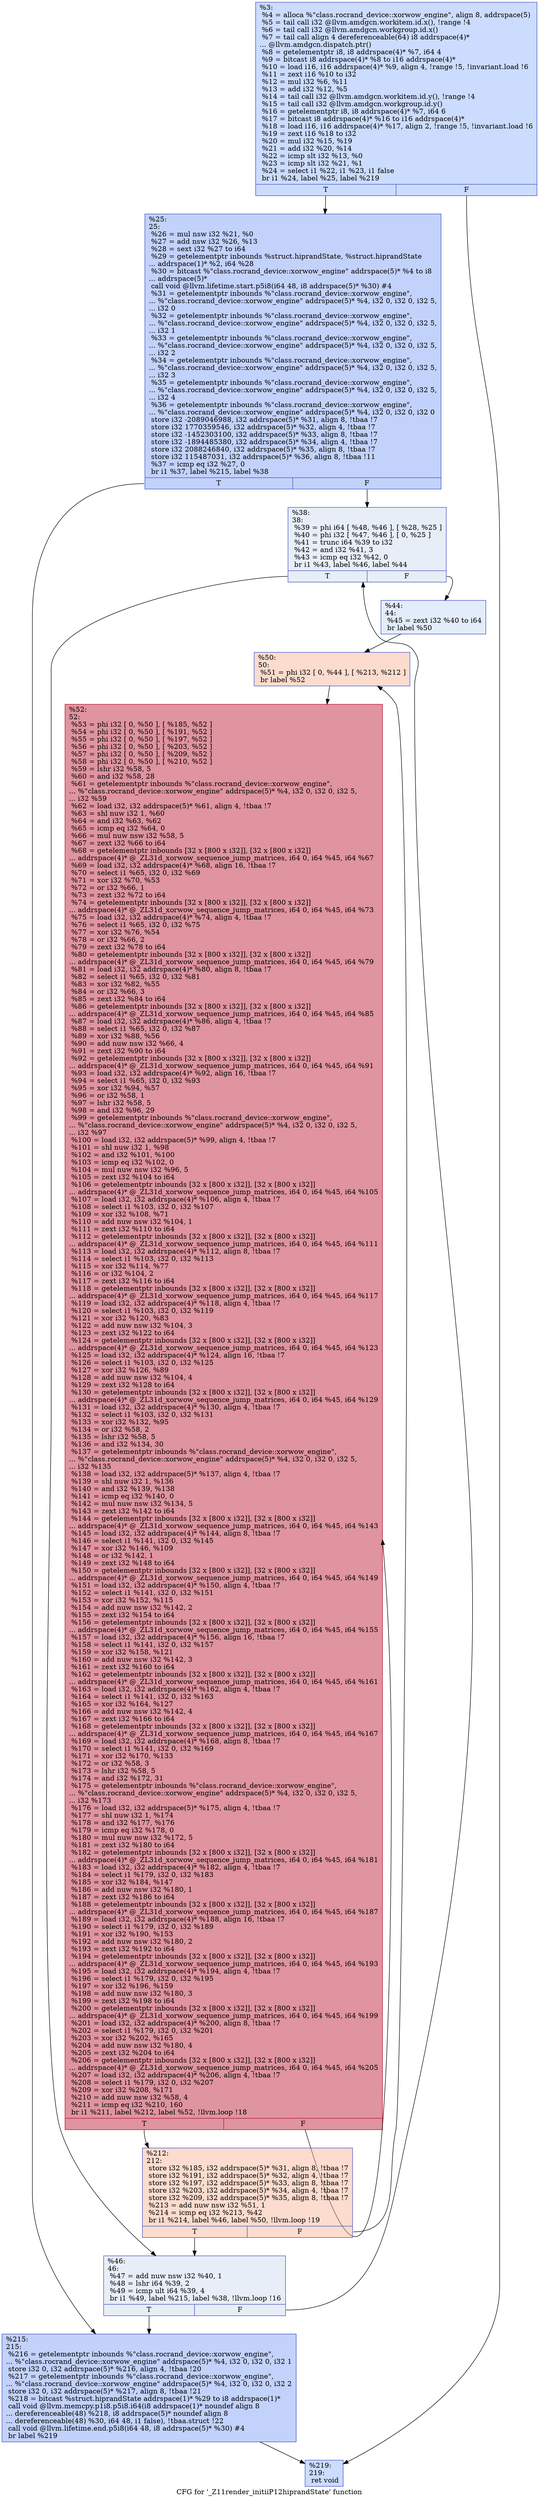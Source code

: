 digraph "CFG for '_Z11render_initiiP12hiprandState' function" {
	label="CFG for '_Z11render_initiiP12hiprandState' function";

	Node0x62d5a40 [shape=record,color="#3d50c3ff", style=filled, fillcolor="#8caffe70",label="{%3:\l  %4 = alloca %\"class.rocrand_device::xorwow_engine\", align 8, addrspace(5)\l  %5 = tail call i32 @llvm.amdgcn.workitem.id.x(), !range !4\l  %6 = tail call i32 @llvm.amdgcn.workgroup.id.x()\l  %7 = tail call align 4 dereferenceable(64) i8 addrspace(4)*\l... @llvm.amdgcn.dispatch.ptr()\l  %8 = getelementptr i8, i8 addrspace(4)* %7, i64 4\l  %9 = bitcast i8 addrspace(4)* %8 to i16 addrspace(4)*\l  %10 = load i16, i16 addrspace(4)* %9, align 4, !range !5, !invariant.load !6\l  %11 = zext i16 %10 to i32\l  %12 = mul i32 %6, %11\l  %13 = add i32 %12, %5\l  %14 = tail call i32 @llvm.amdgcn.workitem.id.y(), !range !4\l  %15 = tail call i32 @llvm.amdgcn.workgroup.id.y()\l  %16 = getelementptr i8, i8 addrspace(4)* %7, i64 6\l  %17 = bitcast i8 addrspace(4)* %16 to i16 addrspace(4)*\l  %18 = load i16, i16 addrspace(4)* %17, align 2, !range !5, !invariant.load !6\l  %19 = zext i16 %18 to i32\l  %20 = mul i32 %15, %19\l  %21 = add i32 %20, %14\l  %22 = icmp slt i32 %13, %0\l  %23 = icmp slt i32 %21, %1\l  %24 = select i1 %22, i1 %23, i1 false\l  br i1 %24, label %25, label %219\l|{<s0>T|<s1>F}}"];
	Node0x62d5a40:s0 -> Node0x62dc8b0;
	Node0x62d5a40:s1 -> Node0x62dc940;
	Node0x62dc8b0 [shape=record,color="#3d50c3ff", style=filled, fillcolor="#779af770",label="{%25:\l25:                                               \l  %26 = mul nsw i32 %21, %0\l  %27 = add nsw i32 %26, %13\l  %28 = sext i32 %27 to i64\l  %29 = getelementptr inbounds %struct.hiprandState, %struct.hiprandState\l... addrspace(1)* %2, i64 %28\l  %30 = bitcast %\"class.rocrand_device::xorwow_engine\" addrspace(5)* %4 to i8\l... addrspace(5)*\l  call void @llvm.lifetime.start.p5i8(i64 48, i8 addrspace(5)* %30) #4\l  %31 = getelementptr inbounds %\"class.rocrand_device::xorwow_engine\",\l... %\"class.rocrand_device::xorwow_engine\" addrspace(5)* %4, i32 0, i32 0, i32 5,\l... i32 0\l  %32 = getelementptr inbounds %\"class.rocrand_device::xorwow_engine\",\l... %\"class.rocrand_device::xorwow_engine\" addrspace(5)* %4, i32 0, i32 0, i32 5,\l... i32 1\l  %33 = getelementptr inbounds %\"class.rocrand_device::xorwow_engine\",\l... %\"class.rocrand_device::xorwow_engine\" addrspace(5)* %4, i32 0, i32 0, i32 5,\l... i32 2\l  %34 = getelementptr inbounds %\"class.rocrand_device::xorwow_engine\",\l... %\"class.rocrand_device::xorwow_engine\" addrspace(5)* %4, i32 0, i32 0, i32 5,\l... i32 3\l  %35 = getelementptr inbounds %\"class.rocrand_device::xorwow_engine\",\l... %\"class.rocrand_device::xorwow_engine\" addrspace(5)* %4, i32 0, i32 0, i32 5,\l... i32 4\l  %36 = getelementptr inbounds %\"class.rocrand_device::xorwow_engine\",\l... %\"class.rocrand_device::xorwow_engine\" addrspace(5)* %4, i32 0, i32 0, i32 0\l  store i32 -2089046988, i32 addrspace(5)* %31, align 8, !tbaa !7\l  store i32 1770359546, i32 addrspace(5)* %32, align 4, !tbaa !7\l  store i32 -1452303100, i32 addrspace(5)* %33, align 8, !tbaa !7\l  store i32 -1894485380, i32 addrspace(5)* %34, align 4, !tbaa !7\l  store i32 2088246840, i32 addrspace(5)* %35, align 8, !tbaa !7\l  store i32 115487031, i32 addrspace(5)* %36, align 8, !tbaa !11\l  %37 = icmp eq i32 %27, 0\l  br i1 %37, label %215, label %38\l|{<s0>T|<s1>F}}"];
	Node0x62dc8b0:s0 -> Node0x62de410;
	Node0x62dc8b0:s1 -> Node0x62de4a0;
	Node0x62de4a0 [shape=record,color="#3d50c3ff", style=filled, fillcolor="#cbd8ee70",label="{%38:\l38:                                               \l  %39 = phi i64 [ %48, %46 ], [ %28, %25 ]\l  %40 = phi i32 [ %47, %46 ], [ 0, %25 ]\l  %41 = trunc i64 %39 to i32\l  %42 = and i32 %41, 3\l  %43 = icmp eq i32 %42, 0\l  br i1 %43, label %46, label %44\l|{<s0>T|<s1>F}}"];
	Node0x62de4a0:s0 -> Node0x62de5e0;
	Node0x62de4a0:s1 -> Node0x62de9d0;
	Node0x62de9d0 [shape=record,color="#3d50c3ff", style=filled, fillcolor="#bfd3f670",label="{%44:\l44:                                               \l  %45 = zext i32 %40 to i64\l  br label %50\l}"];
	Node0x62de9d0 -> Node0x62deb80;
	Node0x62de5e0 [shape=record,color="#3d50c3ff", style=filled, fillcolor="#cbd8ee70",label="{%46:\l46:                                               \l  %47 = add nuw nsw i32 %40, 1\l  %48 = lshr i64 %39, 2\l  %49 = icmp ult i64 %39, 4\l  br i1 %49, label %215, label %38, !llvm.loop !16\l|{<s0>T|<s1>F}}"];
	Node0x62de5e0:s0 -> Node0x62de410;
	Node0x62de5e0:s1 -> Node0x62de4a0;
	Node0x62deb80 [shape=record,color="#3d50c3ff", style=filled, fillcolor="#f7af9170",label="{%50:\l50:                                               \l  %51 = phi i32 [ 0, %44 ], [ %213, %212 ]\l  br label %52\l}"];
	Node0x62deb80 -> Node0x62df060;
	Node0x62df060 [shape=record,color="#b70d28ff", style=filled, fillcolor="#b70d2870",label="{%52:\l52:                                               \l  %53 = phi i32 [ 0, %50 ], [ %185, %52 ]\l  %54 = phi i32 [ 0, %50 ], [ %191, %52 ]\l  %55 = phi i32 [ 0, %50 ], [ %197, %52 ]\l  %56 = phi i32 [ 0, %50 ], [ %203, %52 ]\l  %57 = phi i32 [ 0, %50 ], [ %209, %52 ]\l  %58 = phi i32 [ 0, %50 ], [ %210, %52 ]\l  %59 = lshr i32 %58, 5\l  %60 = and i32 %58, 28\l  %61 = getelementptr inbounds %\"class.rocrand_device::xorwow_engine\",\l... %\"class.rocrand_device::xorwow_engine\" addrspace(5)* %4, i32 0, i32 0, i32 5,\l... i32 %59\l  %62 = load i32, i32 addrspace(5)* %61, align 4, !tbaa !7\l  %63 = shl nuw i32 1, %60\l  %64 = and i32 %63, %62\l  %65 = icmp eq i32 %64, 0\l  %66 = mul nuw nsw i32 %58, 5\l  %67 = zext i32 %66 to i64\l  %68 = getelementptr inbounds [32 x [800 x i32]], [32 x [800 x i32]]\l... addrspace(4)* @_ZL31d_xorwow_sequence_jump_matrices, i64 0, i64 %45, i64 %67\l  %69 = load i32, i32 addrspace(4)* %68, align 16, !tbaa !7\l  %70 = select i1 %65, i32 0, i32 %69\l  %71 = xor i32 %70, %53\l  %72 = or i32 %66, 1\l  %73 = zext i32 %72 to i64\l  %74 = getelementptr inbounds [32 x [800 x i32]], [32 x [800 x i32]]\l... addrspace(4)* @_ZL31d_xorwow_sequence_jump_matrices, i64 0, i64 %45, i64 %73\l  %75 = load i32, i32 addrspace(4)* %74, align 4, !tbaa !7\l  %76 = select i1 %65, i32 0, i32 %75\l  %77 = xor i32 %76, %54\l  %78 = or i32 %66, 2\l  %79 = zext i32 %78 to i64\l  %80 = getelementptr inbounds [32 x [800 x i32]], [32 x [800 x i32]]\l... addrspace(4)* @_ZL31d_xorwow_sequence_jump_matrices, i64 0, i64 %45, i64 %79\l  %81 = load i32, i32 addrspace(4)* %80, align 8, !tbaa !7\l  %82 = select i1 %65, i32 0, i32 %81\l  %83 = xor i32 %82, %55\l  %84 = or i32 %66, 3\l  %85 = zext i32 %84 to i64\l  %86 = getelementptr inbounds [32 x [800 x i32]], [32 x [800 x i32]]\l... addrspace(4)* @_ZL31d_xorwow_sequence_jump_matrices, i64 0, i64 %45, i64 %85\l  %87 = load i32, i32 addrspace(4)* %86, align 4, !tbaa !7\l  %88 = select i1 %65, i32 0, i32 %87\l  %89 = xor i32 %88, %56\l  %90 = add nuw nsw i32 %66, 4\l  %91 = zext i32 %90 to i64\l  %92 = getelementptr inbounds [32 x [800 x i32]], [32 x [800 x i32]]\l... addrspace(4)* @_ZL31d_xorwow_sequence_jump_matrices, i64 0, i64 %45, i64 %91\l  %93 = load i32, i32 addrspace(4)* %92, align 16, !tbaa !7\l  %94 = select i1 %65, i32 0, i32 %93\l  %95 = xor i32 %94, %57\l  %96 = or i32 %58, 1\l  %97 = lshr i32 %58, 5\l  %98 = and i32 %96, 29\l  %99 = getelementptr inbounds %\"class.rocrand_device::xorwow_engine\",\l... %\"class.rocrand_device::xorwow_engine\" addrspace(5)* %4, i32 0, i32 0, i32 5,\l... i32 %97\l  %100 = load i32, i32 addrspace(5)* %99, align 4, !tbaa !7\l  %101 = shl nuw i32 1, %98\l  %102 = and i32 %101, %100\l  %103 = icmp eq i32 %102, 0\l  %104 = mul nuw nsw i32 %96, 5\l  %105 = zext i32 %104 to i64\l  %106 = getelementptr inbounds [32 x [800 x i32]], [32 x [800 x i32]]\l... addrspace(4)* @_ZL31d_xorwow_sequence_jump_matrices, i64 0, i64 %45, i64 %105\l  %107 = load i32, i32 addrspace(4)* %106, align 4, !tbaa !7\l  %108 = select i1 %103, i32 0, i32 %107\l  %109 = xor i32 %108, %71\l  %110 = add nuw nsw i32 %104, 1\l  %111 = zext i32 %110 to i64\l  %112 = getelementptr inbounds [32 x [800 x i32]], [32 x [800 x i32]]\l... addrspace(4)* @_ZL31d_xorwow_sequence_jump_matrices, i64 0, i64 %45, i64 %111\l  %113 = load i32, i32 addrspace(4)* %112, align 8, !tbaa !7\l  %114 = select i1 %103, i32 0, i32 %113\l  %115 = xor i32 %114, %77\l  %116 = or i32 %104, 2\l  %117 = zext i32 %116 to i64\l  %118 = getelementptr inbounds [32 x [800 x i32]], [32 x [800 x i32]]\l... addrspace(4)* @_ZL31d_xorwow_sequence_jump_matrices, i64 0, i64 %45, i64 %117\l  %119 = load i32, i32 addrspace(4)* %118, align 4, !tbaa !7\l  %120 = select i1 %103, i32 0, i32 %119\l  %121 = xor i32 %120, %83\l  %122 = add nuw nsw i32 %104, 3\l  %123 = zext i32 %122 to i64\l  %124 = getelementptr inbounds [32 x [800 x i32]], [32 x [800 x i32]]\l... addrspace(4)* @_ZL31d_xorwow_sequence_jump_matrices, i64 0, i64 %45, i64 %123\l  %125 = load i32, i32 addrspace(4)* %124, align 16, !tbaa !7\l  %126 = select i1 %103, i32 0, i32 %125\l  %127 = xor i32 %126, %89\l  %128 = add nuw nsw i32 %104, 4\l  %129 = zext i32 %128 to i64\l  %130 = getelementptr inbounds [32 x [800 x i32]], [32 x [800 x i32]]\l... addrspace(4)* @_ZL31d_xorwow_sequence_jump_matrices, i64 0, i64 %45, i64 %129\l  %131 = load i32, i32 addrspace(4)* %130, align 4, !tbaa !7\l  %132 = select i1 %103, i32 0, i32 %131\l  %133 = xor i32 %132, %95\l  %134 = or i32 %58, 2\l  %135 = lshr i32 %58, 5\l  %136 = and i32 %134, 30\l  %137 = getelementptr inbounds %\"class.rocrand_device::xorwow_engine\",\l... %\"class.rocrand_device::xorwow_engine\" addrspace(5)* %4, i32 0, i32 0, i32 5,\l... i32 %135\l  %138 = load i32, i32 addrspace(5)* %137, align 4, !tbaa !7\l  %139 = shl nuw i32 1, %136\l  %140 = and i32 %139, %138\l  %141 = icmp eq i32 %140, 0\l  %142 = mul nuw nsw i32 %134, 5\l  %143 = zext i32 %142 to i64\l  %144 = getelementptr inbounds [32 x [800 x i32]], [32 x [800 x i32]]\l... addrspace(4)* @_ZL31d_xorwow_sequence_jump_matrices, i64 0, i64 %45, i64 %143\l  %145 = load i32, i32 addrspace(4)* %144, align 8, !tbaa !7\l  %146 = select i1 %141, i32 0, i32 %145\l  %147 = xor i32 %146, %109\l  %148 = or i32 %142, 1\l  %149 = zext i32 %148 to i64\l  %150 = getelementptr inbounds [32 x [800 x i32]], [32 x [800 x i32]]\l... addrspace(4)* @_ZL31d_xorwow_sequence_jump_matrices, i64 0, i64 %45, i64 %149\l  %151 = load i32, i32 addrspace(4)* %150, align 4, !tbaa !7\l  %152 = select i1 %141, i32 0, i32 %151\l  %153 = xor i32 %152, %115\l  %154 = add nuw nsw i32 %142, 2\l  %155 = zext i32 %154 to i64\l  %156 = getelementptr inbounds [32 x [800 x i32]], [32 x [800 x i32]]\l... addrspace(4)* @_ZL31d_xorwow_sequence_jump_matrices, i64 0, i64 %45, i64 %155\l  %157 = load i32, i32 addrspace(4)* %156, align 16, !tbaa !7\l  %158 = select i1 %141, i32 0, i32 %157\l  %159 = xor i32 %158, %121\l  %160 = add nuw nsw i32 %142, 3\l  %161 = zext i32 %160 to i64\l  %162 = getelementptr inbounds [32 x [800 x i32]], [32 x [800 x i32]]\l... addrspace(4)* @_ZL31d_xorwow_sequence_jump_matrices, i64 0, i64 %45, i64 %161\l  %163 = load i32, i32 addrspace(4)* %162, align 4, !tbaa !7\l  %164 = select i1 %141, i32 0, i32 %163\l  %165 = xor i32 %164, %127\l  %166 = add nuw nsw i32 %142, 4\l  %167 = zext i32 %166 to i64\l  %168 = getelementptr inbounds [32 x [800 x i32]], [32 x [800 x i32]]\l... addrspace(4)* @_ZL31d_xorwow_sequence_jump_matrices, i64 0, i64 %45, i64 %167\l  %169 = load i32, i32 addrspace(4)* %168, align 8, !tbaa !7\l  %170 = select i1 %141, i32 0, i32 %169\l  %171 = xor i32 %170, %133\l  %172 = or i32 %58, 3\l  %173 = lshr i32 %58, 5\l  %174 = and i32 %172, 31\l  %175 = getelementptr inbounds %\"class.rocrand_device::xorwow_engine\",\l... %\"class.rocrand_device::xorwow_engine\" addrspace(5)* %4, i32 0, i32 0, i32 5,\l... i32 %173\l  %176 = load i32, i32 addrspace(5)* %175, align 4, !tbaa !7\l  %177 = shl nuw i32 1, %174\l  %178 = and i32 %177, %176\l  %179 = icmp eq i32 %178, 0\l  %180 = mul nuw nsw i32 %172, 5\l  %181 = zext i32 %180 to i64\l  %182 = getelementptr inbounds [32 x [800 x i32]], [32 x [800 x i32]]\l... addrspace(4)* @_ZL31d_xorwow_sequence_jump_matrices, i64 0, i64 %45, i64 %181\l  %183 = load i32, i32 addrspace(4)* %182, align 4, !tbaa !7\l  %184 = select i1 %179, i32 0, i32 %183\l  %185 = xor i32 %184, %147\l  %186 = add nuw nsw i32 %180, 1\l  %187 = zext i32 %186 to i64\l  %188 = getelementptr inbounds [32 x [800 x i32]], [32 x [800 x i32]]\l... addrspace(4)* @_ZL31d_xorwow_sequence_jump_matrices, i64 0, i64 %45, i64 %187\l  %189 = load i32, i32 addrspace(4)* %188, align 16, !tbaa !7\l  %190 = select i1 %179, i32 0, i32 %189\l  %191 = xor i32 %190, %153\l  %192 = add nuw nsw i32 %180, 2\l  %193 = zext i32 %192 to i64\l  %194 = getelementptr inbounds [32 x [800 x i32]], [32 x [800 x i32]]\l... addrspace(4)* @_ZL31d_xorwow_sequence_jump_matrices, i64 0, i64 %45, i64 %193\l  %195 = load i32, i32 addrspace(4)* %194, align 4, !tbaa !7\l  %196 = select i1 %179, i32 0, i32 %195\l  %197 = xor i32 %196, %159\l  %198 = add nuw nsw i32 %180, 3\l  %199 = zext i32 %198 to i64\l  %200 = getelementptr inbounds [32 x [800 x i32]], [32 x [800 x i32]]\l... addrspace(4)* @_ZL31d_xorwow_sequence_jump_matrices, i64 0, i64 %45, i64 %199\l  %201 = load i32, i32 addrspace(4)* %200, align 8, !tbaa !7\l  %202 = select i1 %179, i32 0, i32 %201\l  %203 = xor i32 %202, %165\l  %204 = add nuw nsw i32 %180, 4\l  %205 = zext i32 %204 to i64\l  %206 = getelementptr inbounds [32 x [800 x i32]], [32 x [800 x i32]]\l... addrspace(4)* @_ZL31d_xorwow_sequence_jump_matrices, i64 0, i64 %45, i64 %205\l  %207 = load i32, i32 addrspace(4)* %206, align 4, !tbaa !7\l  %208 = select i1 %179, i32 0, i32 %207\l  %209 = xor i32 %208, %171\l  %210 = add nuw nsw i32 %58, 4\l  %211 = icmp eq i32 %210, 160\l  br i1 %211, label %212, label %52, !llvm.loop !18\l|{<s0>T|<s1>F}}"];
	Node0x62df060:s0 -> Node0x62def20;
	Node0x62df060:s1 -> Node0x62df060;
	Node0x62def20 [shape=record,color="#3d50c3ff", style=filled, fillcolor="#f7af9170",label="{%212:\l212:                                              \l  store i32 %185, i32 addrspace(5)* %31, align 8, !tbaa !7\l  store i32 %191, i32 addrspace(5)* %32, align 4, !tbaa !7\l  store i32 %197, i32 addrspace(5)* %33, align 8, !tbaa !7\l  store i32 %203, i32 addrspace(5)* %34, align 4, !tbaa !7\l  store i32 %209, i32 addrspace(5)* %35, align 8, !tbaa !7\l  %213 = add nuw nsw i32 %51, 1\l  %214 = icmp eq i32 %213, %42\l  br i1 %214, label %46, label %50, !llvm.loop !19\l|{<s0>T|<s1>F}}"];
	Node0x62def20:s0 -> Node0x62de5e0;
	Node0x62def20:s1 -> Node0x62deb80;
	Node0x62de410 [shape=record,color="#3d50c3ff", style=filled, fillcolor="#779af770",label="{%215:\l215:                                              \l  %216 = getelementptr inbounds %\"class.rocrand_device::xorwow_engine\",\l... %\"class.rocrand_device::xorwow_engine\" addrspace(5)* %4, i32 0, i32 0, i32 1\l  store i32 0, i32 addrspace(5)* %216, align 4, !tbaa !20\l  %217 = getelementptr inbounds %\"class.rocrand_device::xorwow_engine\",\l... %\"class.rocrand_device::xorwow_engine\" addrspace(5)* %4, i32 0, i32 0, i32 2\l  store i32 0, i32 addrspace(5)* %217, align 8, !tbaa !21\l  %218 = bitcast %struct.hiprandState addrspace(1)* %29 to i8 addrspace(1)*\l  call void @llvm.memcpy.p1i8.p5i8.i64(i8 addrspace(1)* noundef align 8\l... dereferenceable(48) %218, i8 addrspace(5)* noundef align 8\l... dereferenceable(48) %30, i64 48, i1 false), !tbaa.struct !22\l  call void @llvm.lifetime.end.p5i8(i64 48, i8 addrspace(5)* %30) #4\l  br label %219\l}"];
	Node0x62de410 -> Node0x62dc940;
	Node0x62dc940 [shape=record,color="#3d50c3ff", style=filled, fillcolor="#8caffe70",label="{%219:\l219:                                              \l  ret void\l}"];
}
